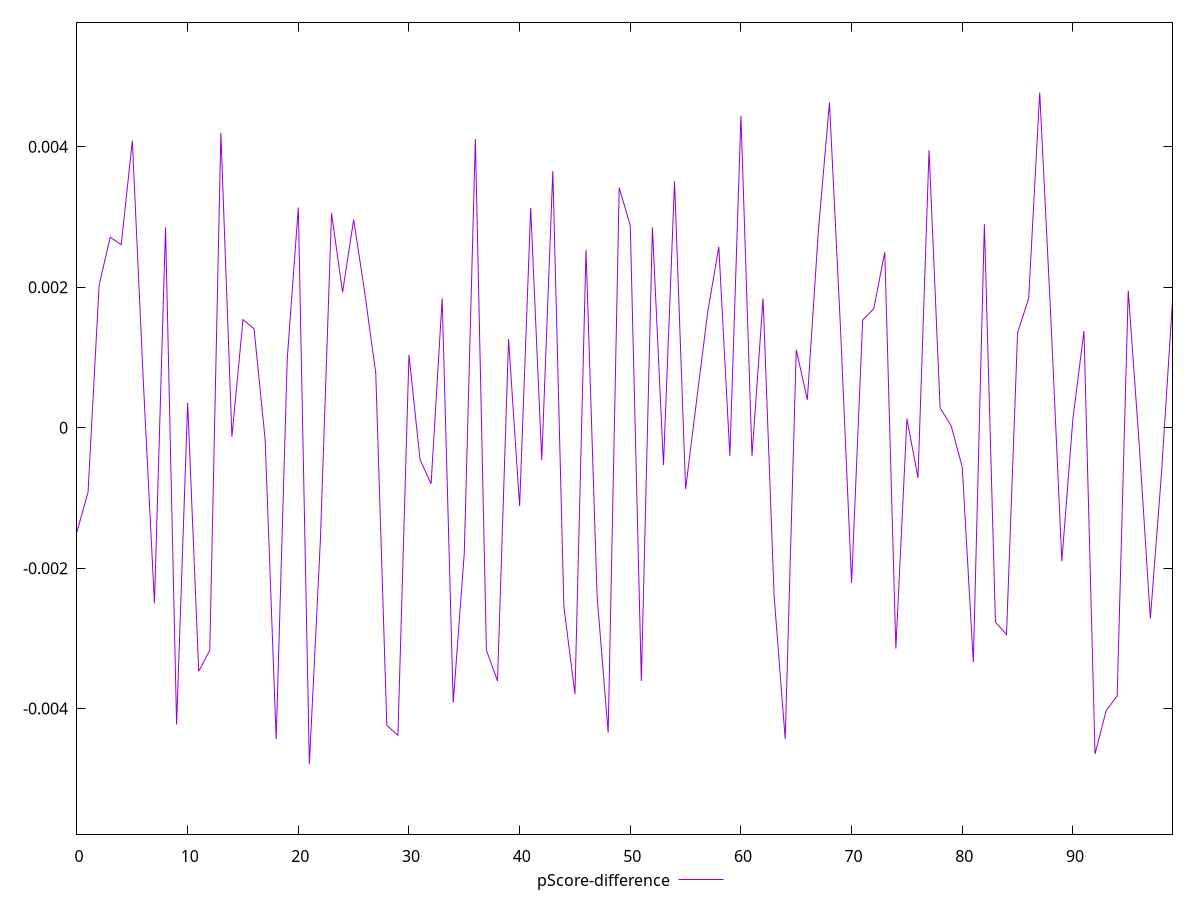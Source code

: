 reset

$pScoreDifference <<EOF
0 -0.0014820704644123023
1 -0.0009155790329967543
2 0.002029134555530429
3 0.002711251517514954
4 0.0026055402441430564
5 0.004084856484931454
6 0.0006366897925997317
7 -0.002499837924726911
8 0.0028511933872103663
9 -0.004226477139658645
10 0.0003547545562907206
11 -0.0034690826428648985
12 -0.0031683883978234455
13 0.004195249530410736
14 -0.00012966023704341634
15 0.0015385131912733028
16 0.0014077626577962687
17 -0.00016488261152494688
18 -0.004432790906158104
19 0.0009820128656634897
20 0.0031334752316981435
21 -0.004786838063523757
22 -0.0015818338144499566
23 0.003052033690564948
24 0.0019271236023385777
25 0.002960652673519479
26 0.0019271236023385777
27 0.000771422534947025
28 -0.0042391650753207215
29 -0.004379543250685319
30 0.0010384321870632318
31 -0.0004554833159951116
32 -0.000800178496727047
33 0.0018396808903870798
34 -0.003916257916316224
35 -0.0017806679358211945
36 0.00410947639539383
37 -0.0031683883978234455
38 -0.0036056812634010886
39 0.0012590656687628266
40 -0.0011171538752439616
41 0.003129805728730237
42 -0.0004608414524357729
43 0.0036514899960884504
44 -0.0025515694946917546
45 -0.0037918857027357117
46 0.00253080330622496
47 -0.002400361757360997
48 -0.004342195416436528
49 0.003414889950353883
50 0.0028769460109168785
51 -0.0036056812634010886
52 0.0028511933872103663
53 -0.000531597528014998
54 0.0035070013343920653
55 -0.0008747805192885413
56 0.0003965436027824794
57 0.001646804316656203
58 0.0025753662550380696
59 -0.0004017916959985039
60 0.0044394814335828765
61 -0.0004017916959985039
62 0.0018395439196367078
63 -0.002400361757360997
64 -0.004432790906158104
65 0.0011090200419310858
66 0.0003965436027824794
67 0.0028081436153774356
68 0.00462889644965573
69 0.0014077626577962687
70 -0.0022102095443190806
71 0.001530559336258397
72 0.001693996733754699
73 0.00249932731513805
74 -0.0031439190930610122
75 0.0001266716267051722
76 -0.0007143588643816947
77 0.003951088700818468
78 0.00028022848380648835
79 0.000026355003133929356
80 -0.0005621649810486073
81 -0.003341794224139707
82 0.0028973960037081414
83 -0.00276807190491328
84 -0.0029451176253258264
85 0.001350355165768903
86 0.0018396808903870798
87 0.004770916510083673
88 0.0015830817296657584
89 -0.00190081836210158
90 0.0001266716267051722
91 0.001376172175326873
92 -0.0046470199968394015
93 -0.004031157264336865
94 -0.003818625020919888
95 0.001950938239072681
96 -0.00025913250869510907
97 -0.002718703151478912
98 -0.0006604929124499996
99 0.001804580820837138
EOF

set key outside below
set xrange [0:99]
set yrange [-0.005786838063523757:0.005770916510083673]
set trange [-0.005786838063523757:0.005770916510083673]
set terminal svg size 640, 500 enhanced background rgb 'white'
set output "reports/report_00028_2021-02-24T12-49-42.674Z/max-potential-fid/samples/astro/pScore-difference/values.svg"

plot $pScoreDifference title "pScore-difference" with line

reset

